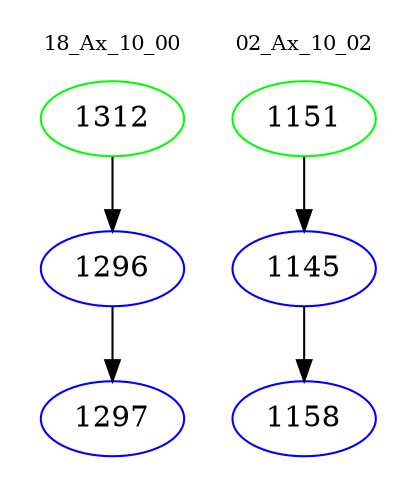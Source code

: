 digraph{
subgraph cluster_0 {
color = white
label = "18_Ax_10_00";
fontsize=10;
T0_1312 [label="1312", color="green"]
T0_1312 -> T0_1296 [color="black"]
T0_1296 [label="1296", color="blue"]
T0_1296 -> T0_1297 [color="black"]
T0_1297 [label="1297", color="blue"]
}
subgraph cluster_1 {
color = white
label = "02_Ax_10_02";
fontsize=10;
T1_1151 [label="1151", color="green"]
T1_1151 -> T1_1145 [color="black"]
T1_1145 [label="1145", color="blue"]
T1_1145 -> T1_1158 [color="black"]
T1_1158 [label="1158", color="blue"]
}
}
